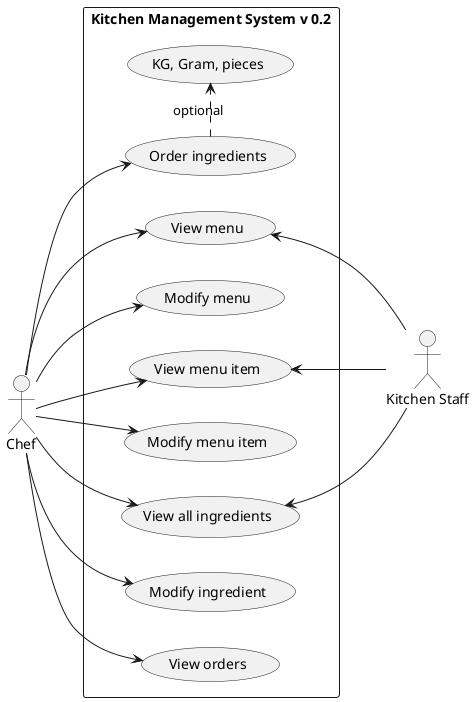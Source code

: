 @startuml

left to right direction

actor Chef
actor "Kitchen Staff" as KS

rectangle "Kitchen Management System v 0.2" {
    (View menu) as (MenuView)
    (Modify menu) as (MenuUpdate)

    (View menu item) as (MenuItemView)
    (Modify menu item) as (MenuItemUpdate)

    (View all ingredients) as (IngredientAll)
    (Modify ingredient) as (IngredientUpdate)
    (Order ingredients) as (IngredientOrder)
    (View orders) as (KitchenOrderView)
    (KG, Gram, pieces) as (IngredientQuantity)

    (IngredientOrder) .> (IngredientQuantity) : optional

    Chef --> (MenuView)
    Chef --> (MenuUpdate)
    Chef --> (MenuItemView)
    Chef --> (MenuItemUpdate)

    Chef --> (IngredientAll)
    Chef --> (IngredientUpdate)
    Chef --> (IngredientOrder)
    Chef --> (KitchenOrderView)

    (MenuView) <-- KS
    (MenuItemView) <-- KS
    (IngredientAll) <-- KS
}

@enduml
